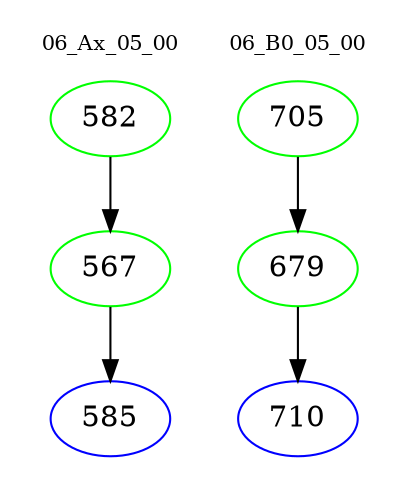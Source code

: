digraph{
subgraph cluster_0 {
color = white
label = "06_Ax_05_00";
fontsize=10;
T0_582 [label="582", color="green"]
T0_582 -> T0_567 [color="black"]
T0_567 [label="567", color="green"]
T0_567 -> T0_585 [color="black"]
T0_585 [label="585", color="blue"]
}
subgraph cluster_1 {
color = white
label = "06_B0_05_00";
fontsize=10;
T1_705 [label="705", color="green"]
T1_705 -> T1_679 [color="black"]
T1_679 [label="679", color="green"]
T1_679 -> T1_710 [color="black"]
T1_710 [label="710", color="blue"]
}
}
